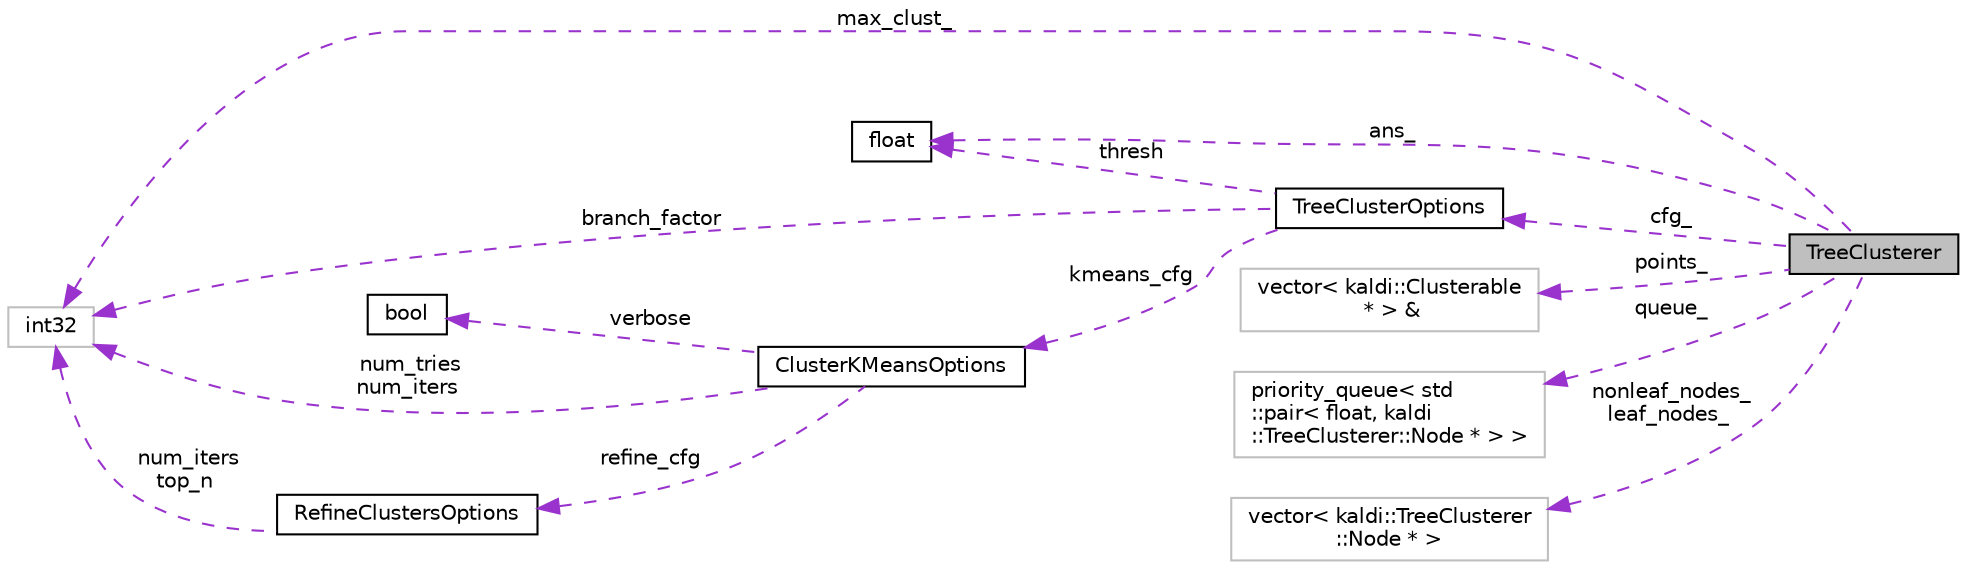 digraph "TreeClusterer"
{
  edge [fontname="Helvetica",fontsize="10",labelfontname="Helvetica",labelfontsize="10"];
  node [fontname="Helvetica",fontsize="10",shape=record];
  rankdir="LR";
  Node1 [label="TreeClusterer",height=0.2,width=0.4,color="black", fillcolor="grey75", style="filled", fontcolor="black"];
  Node2 -> Node1 [dir="back",color="darkorchid3",fontsize="10",style="dashed",label=" cfg_" ,fontname="Helvetica"];
  Node2 [label="TreeClusterOptions",height=0.2,width=0.4,color="black", fillcolor="white", style="filled",URL="$structkaldi_1_1TreeClusterOptions.html"];
  Node3 -> Node2 [dir="back",color="darkorchid3",fontsize="10",style="dashed",label=" thresh" ,fontname="Helvetica"];
  Node3 [label="float",height=0.2,width=0.4,color="black", fillcolor="white", style="filled",URL="$classfloat.html"];
  Node4 -> Node2 [dir="back",color="darkorchid3",fontsize="10",style="dashed",label=" kmeans_cfg" ,fontname="Helvetica"];
  Node4 [label="ClusterKMeansOptions",height=0.2,width=0.4,color="black", fillcolor="white", style="filled",URL="$structkaldi_1_1ClusterKMeansOptions.html"];
  Node5 -> Node4 [dir="back",color="darkorchid3",fontsize="10",style="dashed",label=" verbose" ,fontname="Helvetica"];
  Node5 [label="bool",height=0.2,width=0.4,color="black", fillcolor="white", style="filled",URL="$classbool.html"];
  Node6 -> Node4 [dir="back",color="darkorchid3",fontsize="10",style="dashed",label=" refine_cfg" ,fontname="Helvetica"];
  Node6 [label="RefineClustersOptions",height=0.2,width=0.4,color="black", fillcolor="white", style="filled",URL="$structkaldi_1_1RefineClustersOptions.html"];
  Node7 -> Node6 [dir="back",color="darkorchid3",fontsize="10",style="dashed",label=" num_iters\ntop_n" ,fontname="Helvetica"];
  Node7 [label="int32",height=0.2,width=0.4,color="grey75", fillcolor="white", style="filled"];
  Node7 -> Node4 [dir="back",color="darkorchid3",fontsize="10",style="dashed",label=" num_tries\nnum_iters" ,fontname="Helvetica"];
  Node7 -> Node2 [dir="back",color="darkorchid3",fontsize="10",style="dashed",label=" branch_factor" ,fontname="Helvetica"];
  Node3 -> Node1 [dir="back",color="darkorchid3",fontsize="10",style="dashed",label=" ans_" ,fontname="Helvetica"];
  Node8 -> Node1 [dir="back",color="darkorchid3",fontsize="10",style="dashed",label=" points_" ,fontname="Helvetica"];
  Node8 [label="vector\< kaldi::Clusterable\l * \> &",height=0.2,width=0.4,color="grey75", fillcolor="white", style="filled"];
  Node9 -> Node1 [dir="back",color="darkorchid3",fontsize="10",style="dashed",label=" queue_" ,fontname="Helvetica"];
  Node9 [label="priority_queue\< std\l::pair\< float, kaldi\l::TreeClusterer::Node * \> \>",height=0.2,width=0.4,color="grey75", fillcolor="white", style="filled"];
  Node10 -> Node1 [dir="back",color="darkorchid3",fontsize="10",style="dashed",label=" nonleaf_nodes_\nleaf_nodes_" ,fontname="Helvetica"];
  Node10 [label="vector\< kaldi::TreeClusterer\l::Node * \>",height=0.2,width=0.4,color="grey75", fillcolor="white", style="filled"];
  Node7 -> Node1 [dir="back",color="darkorchid3",fontsize="10",style="dashed",label=" max_clust_" ,fontname="Helvetica"];
}
